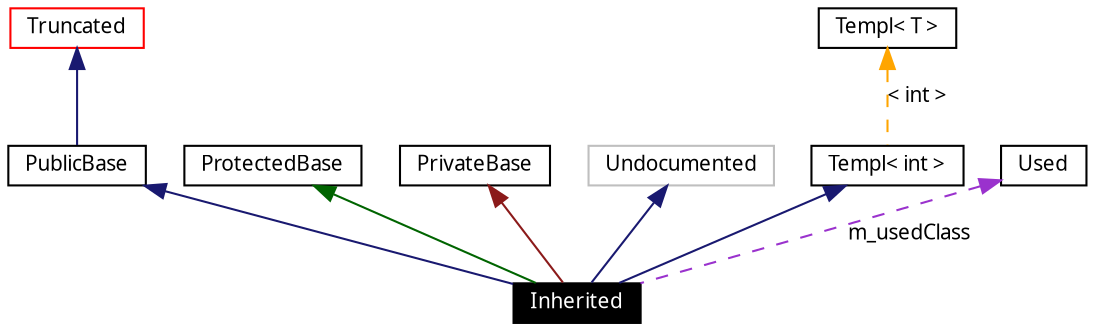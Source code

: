 digraph inheritance
{
  Node9 [shape="box",label="Inherited",fontsize=10,height=0.2,width=0.4,fontname="doxfont",color="black",style="filled" fontcolor="white"];
  Node10 -> Node9 [dir=back,color="midnightblue",fontsize=10,style="solid",fontname="doxfont"];
  Node10 [shape="box",label="PublicBase",fontsize=10,height=0.2,width=0.4,fontname="doxfont",color="black",URL="$classPublicBase.html"];
  Node11 -> Node10 [dir=back,color="midnightblue",fontsize=10,style="solid",fontname="doxfont"];
  Node11 [shape="box",label="Truncated",fontsize=10,height=0.2,width=0.4,fontname="doxfont",color="red",URL="$classTruncated.html"];
  Node13 -> Node9 [dir=back,color="darkgreen",fontsize=10,style="solid",fontname="doxfont"];
  Node13 [shape="box",label="ProtectedBase",fontsize=10,height=0.2,width=0.4,fontname="doxfont",color="black",URL="$classProtectedBase.html"];
  Node14 -> Node9 [dir=back,color="firebrick4",fontsize=10,style="solid",fontname="doxfont"];
  Node14 [shape="box",label="PrivateBase",fontsize=10,height=0.2,width=0.4,fontname="doxfont",color="black",URL="$classPrivateBase.html"];
  Node15 -> Node9 [dir=back,color="midnightblue",fontsize=10,style="solid",fontname="doxfont"];
  Node15 [shape="box",label="Undocumented",fontsize=10,height=0.2,width=0.4,fontname="doxfont",color="grey75"];
  Node16 -> Node9 [dir=back,color="midnightblue",fontsize=10,style="solid",fontname="doxfont"];
  Node16 [shape="box",label="Templ< int >",fontsize=10,height=0.2,width=0.4,fontname="doxfont",color="black",URL="$classTempl.html"];
  Node17 -> Node16 [dir=back,color="orange",fontsize=10,style="dashed",label="< int >",fontname="doxfont"];
  Node17 [shape="box",label="Templ< T >",fontsize=10,height=0.2,width=0.4,fontname="doxfont",color="black",URL="$classTempl.html"];
  Node18 -> Node9 [dir=back,color="darkorchid3",fontsize=10,style="dashed",label="m_usedClass",fontname="doxfont"];
  Node18 [shape="box",label="Used",fontsize=10,height=0.2,width=0.4,fontname="doxfont",color="black",URL="$classUsed.html"];
}
